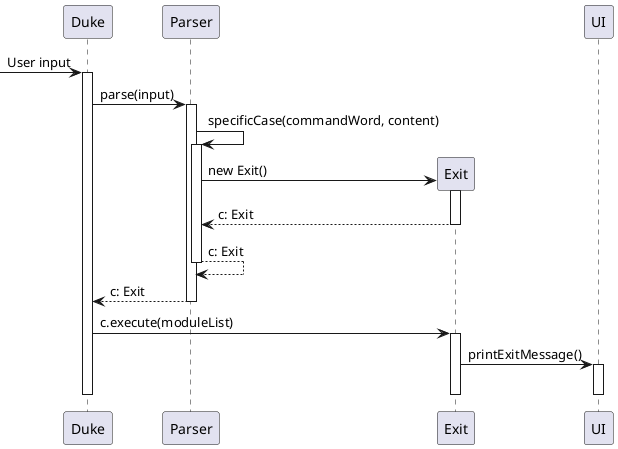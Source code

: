 
'https://plantuml.com/sequence-diagram

@startuml
[-> Duke: User input
activate Duke
Duke -> Parser: parse(input)
activate Parser
Parser -> Parser: specificCase(commandWord, content)
activate Parser
create Exit
Parser -> Exit: new Exit()
activate Exit
return c: Exit
return c: Exit
return c: Exit
deactivate Parser
Duke -> Exit: c.execute(moduleList)
activate Exit
Exit -> UI: printExitMessage()
activate UI
deactivate UI
deactivate Exit
deactivate Duke

@enduml